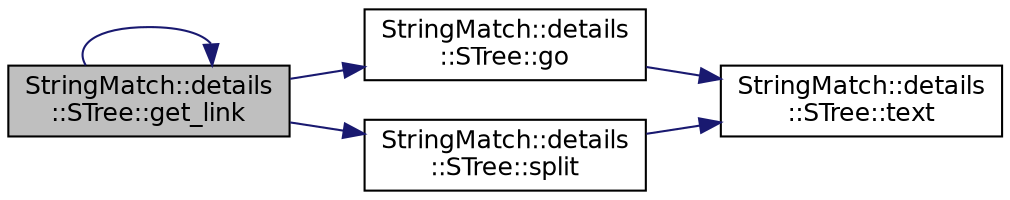 digraph "StringMatch::details::STree::get_link"
{
 // INTERACTIVE_SVG=YES
 // LATEX_PDF_SIZE
  edge [fontname="Helvetica",fontsize="12",labelfontname="Helvetica",labelfontsize="12"];
  node [fontname="Helvetica",fontsize="12",shape=record];
  rankdir="LR";
  Node1 [label="StringMatch::details\l::STree::get_link",height=0.2,width=0.4,color="black", fillcolor="grey75", style="filled", fontcolor="black",tooltip=" "];
  Node1 -> Node1 [color="midnightblue",fontsize="12",style="solid",fontname="Helvetica"];
  Node1 -> Node2 [color="midnightblue",fontsize="12",style="solid",fontname="Helvetica"];
  Node2 [label="StringMatch::details\l::STree::go",height=0.2,width=0.4,color="black", fillcolor="white", style="filled",URL="$a00885.html#a14ef5e18f124228cd901cac7a6b9e0f3",tooltip=" "];
  Node2 -> Node3 [color="midnightblue",fontsize="12",style="solid",fontname="Helvetica"];
  Node3 [label="StringMatch::details\l::STree::text",height=0.2,width=0.4,color="black", fillcolor="white", style="filled",URL="$a00885.html#a9bfc0629c543674dc05589fc389e366c",tooltip=" "];
  Node1 -> Node4 [color="midnightblue",fontsize="12",style="solid",fontname="Helvetica"];
  Node4 [label="StringMatch::details\l::STree::split",height=0.2,width=0.4,color="black", fillcolor="white", style="filled",URL="$a00885.html#ac778513d57650439f0760887f1400033",tooltip=" "];
  Node4 -> Node3 [color="midnightblue",fontsize="12",style="solid",fontname="Helvetica"];
}
